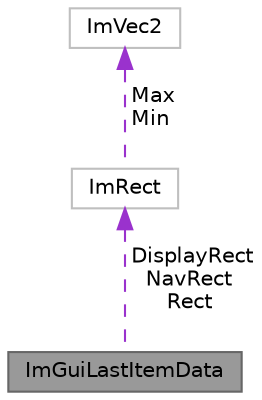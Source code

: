 digraph "ImGuiLastItemData"
{
 // LATEX_PDF_SIZE
  bgcolor="transparent";
  edge [fontname=Helvetica,fontsize=10,labelfontname=Helvetica,labelfontsize=10];
  node [fontname=Helvetica,fontsize=10,shape=box,height=0.2,width=0.4];
  Node1 [label="ImGuiLastItemData",height=0.2,width=0.4,color="gray40", fillcolor="grey60", style="filled", fontcolor="black",tooltip=" "];
  Node2 -> Node1 [dir="back",color="darkorchid3",style="dashed",label=" DisplayRect\nNavRect\nRect" ];
  Node2 [label="ImRect",height=0.2,width=0.4,color="grey75", fillcolor="white", style="filled",URL="$struct_im_rect.html",tooltip=" "];
  Node3 -> Node2 [dir="back",color="darkorchid3",style="dashed",label=" Max\nMin" ];
  Node3 [label="ImVec2",height=0.2,width=0.4,color="grey75", fillcolor="white", style="filled",URL="$struct_im_vec2.html",tooltip=" "];
}
